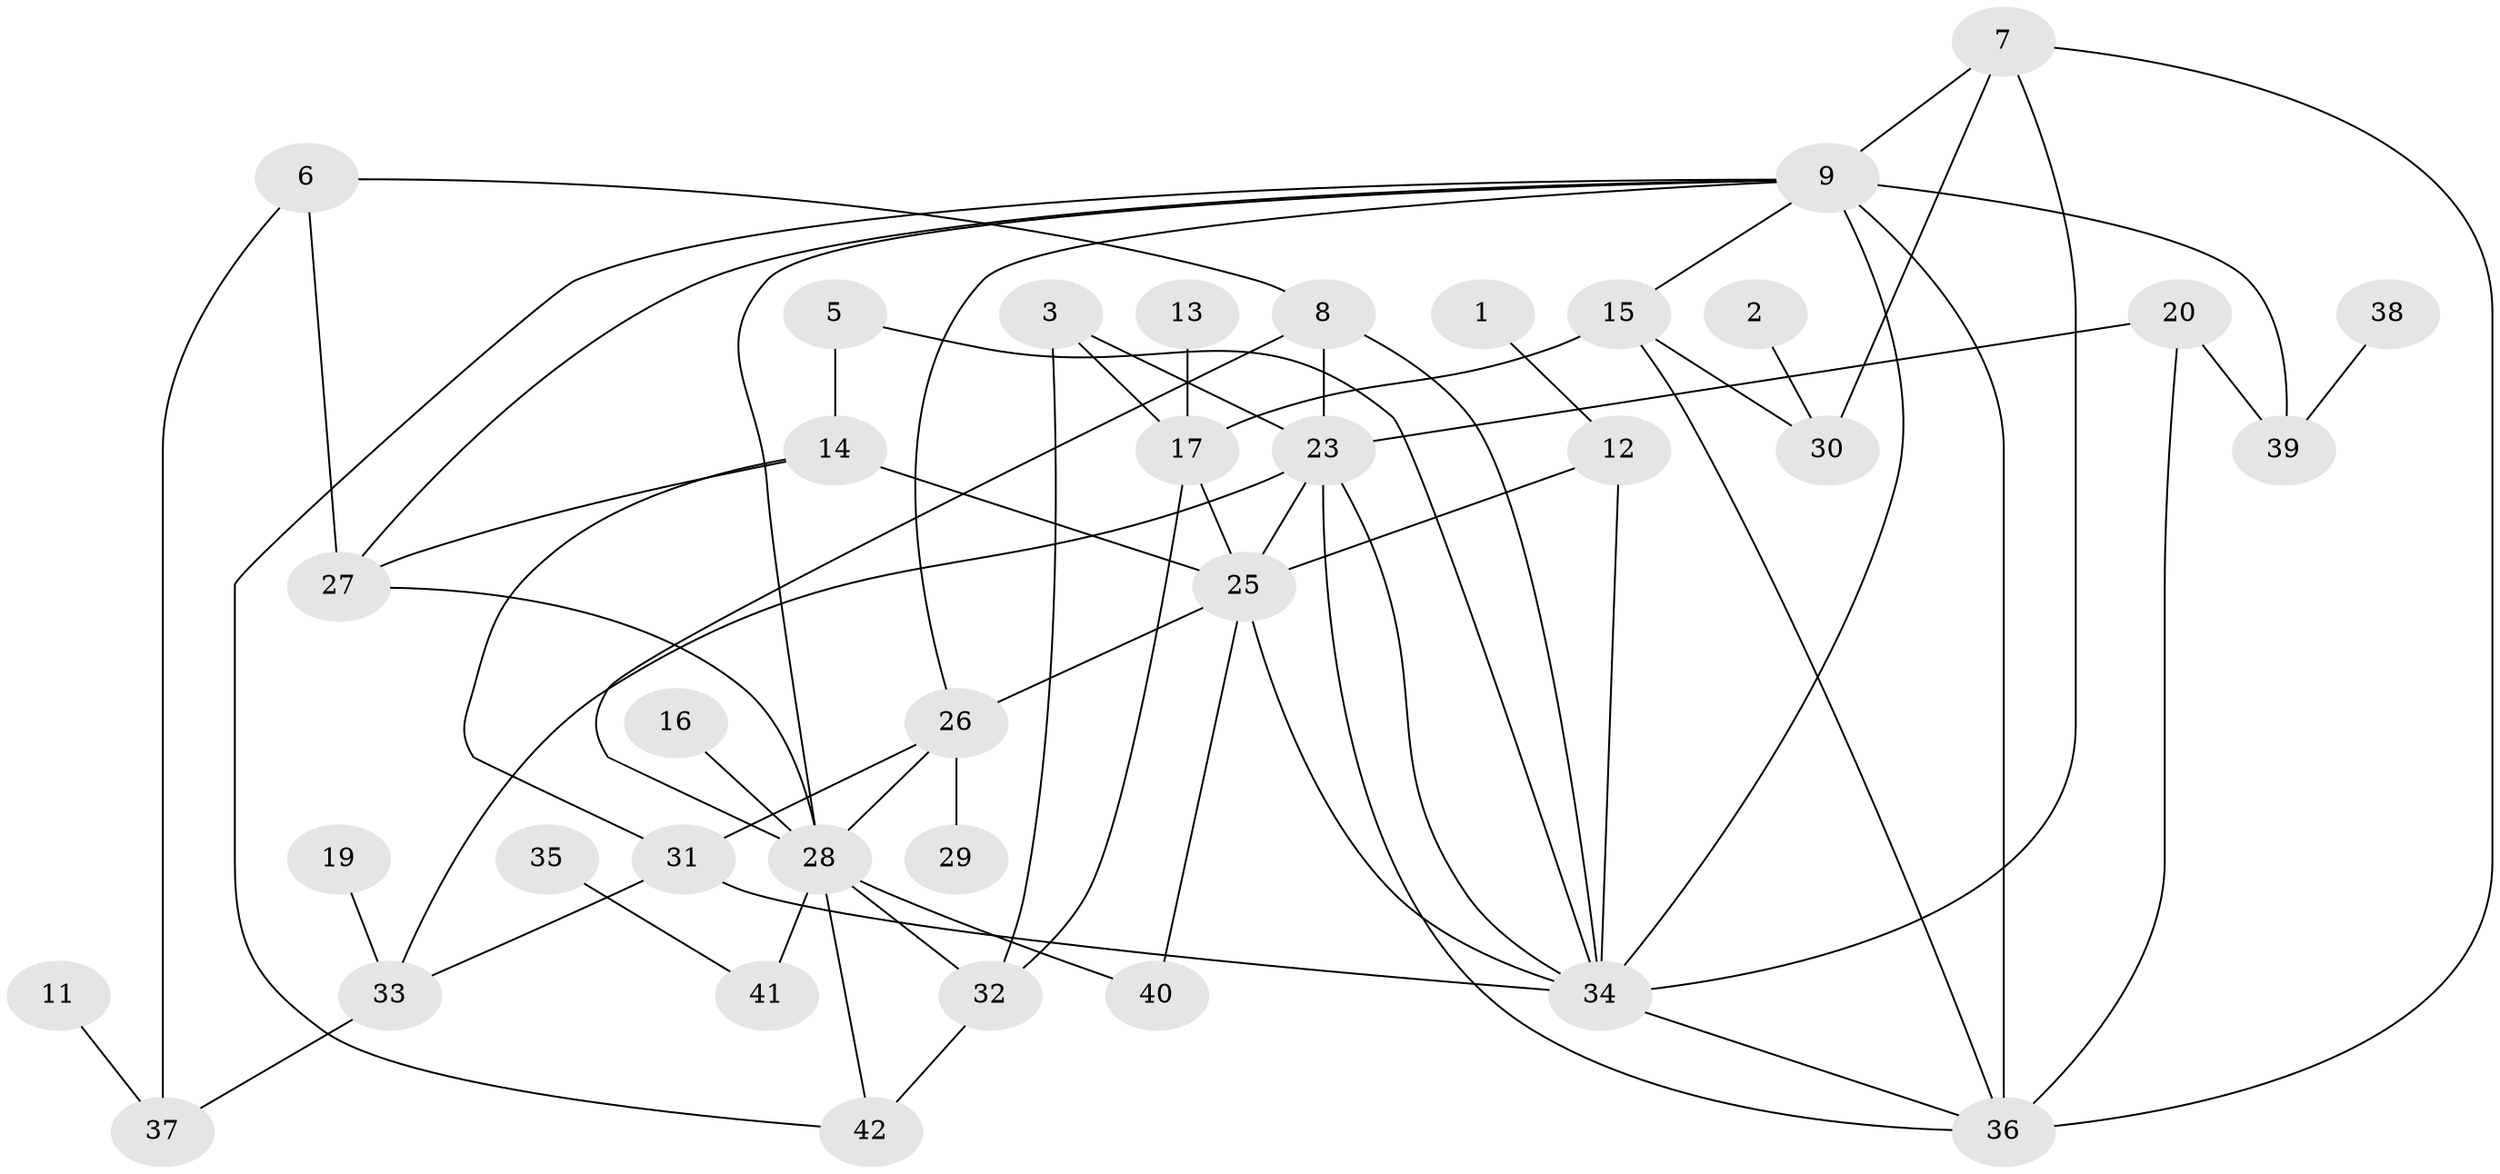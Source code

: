 // original degree distribution, {4: 0.1566265060240964, 2: 0.20481927710843373, 3: 0.25301204819277107, 1: 0.1686746987951807, 5: 0.08433734939759036, 0: 0.060240963855421686, 7: 0.024096385542168676, 6: 0.04819277108433735}
// Generated by graph-tools (version 1.1) at 2025/00/03/09/25 03:00:44]
// undirected, 36 vertices, 64 edges
graph export_dot {
graph [start="1"]
  node [color=gray90,style=filled];
  1;
  2;
  3;
  5;
  6;
  7;
  8;
  9;
  11;
  12;
  13;
  14;
  15;
  16;
  17;
  19;
  20;
  23;
  25;
  26;
  27;
  28;
  29;
  30;
  31;
  32;
  33;
  34;
  35;
  36;
  37;
  38;
  39;
  40;
  41;
  42;
  1 -- 12 [weight=1.0];
  2 -- 30 [weight=1.0];
  3 -- 17 [weight=1.0];
  3 -- 23 [weight=1.0];
  3 -- 32 [weight=1.0];
  5 -- 14 [weight=1.0];
  5 -- 34 [weight=1.0];
  6 -- 8 [weight=1.0];
  6 -- 27 [weight=1.0];
  6 -- 37 [weight=1.0];
  7 -- 9 [weight=1.0];
  7 -- 30 [weight=1.0];
  7 -- 34 [weight=1.0];
  7 -- 36 [weight=1.0];
  8 -- 23 [weight=1.0];
  8 -- 28 [weight=2.0];
  8 -- 34 [weight=1.0];
  9 -- 15 [weight=1.0];
  9 -- 26 [weight=1.0];
  9 -- 27 [weight=1.0];
  9 -- 28 [weight=1.0];
  9 -- 34 [weight=1.0];
  9 -- 36 [weight=4.0];
  9 -- 39 [weight=1.0];
  9 -- 42 [weight=1.0];
  11 -- 37 [weight=1.0];
  12 -- 25 [weight=1.0];
  12 -- 34 [weight=3.0];
  13 -- 17 [weight=1.0];
  14 -- 25 [weight=1.0];
  14 -- 27 [weight=1.0];
  14 -- 31 [weight=1.0];
  15 -- 17 [weight=1.0];
  15 -- 30 [weight=1.0];
  15 -- 36 [weight=2.0];
  16 -- 28 [weight=1.0];
  17 -- 25 [weight=1.0];
  17 -- 32 [weight=1.0];
  19 -- 33 [weight=1.0];
  20 -- 23 [weight=1.0];
  20 -- 36 [weight=1.0];
  20 -- 39 [weight=1.0];
  23 -- 25 [weight=2.0];
  23 -- 33 [weight=1.0];
  23 -- 34 [weight=1.0];
  23 -- 36 [weight=2.0];
  25 -- 26 [weight=1.0];
  25 -- 34 [weight=2.0];
  25 -- 40 [weight=1.0];
  26 -- 28 [weight=1.0];
  26 -- 29 [weight=1.0];
  26 -- 31 [weight=1.0];
  27 -- 28 [weight=1.0];
  28 -- 32 [weight=1.0];
  28 -- 40 [weight=1.0];
  28 -- 41 [weight=2.0];
  28 -- 42 [weight=1.0];
  31 -- 33 [weight=1.0];
  31 -- 34 [weight=1.0];
  32 -- 42 [weight=1.0];
  33 -- 37 [weight=1.0];
  34 -- 36 [weight=1.0];
  35 -- 41 [weight=1.0];
  38 -- 39 [weight=1.0];
}
